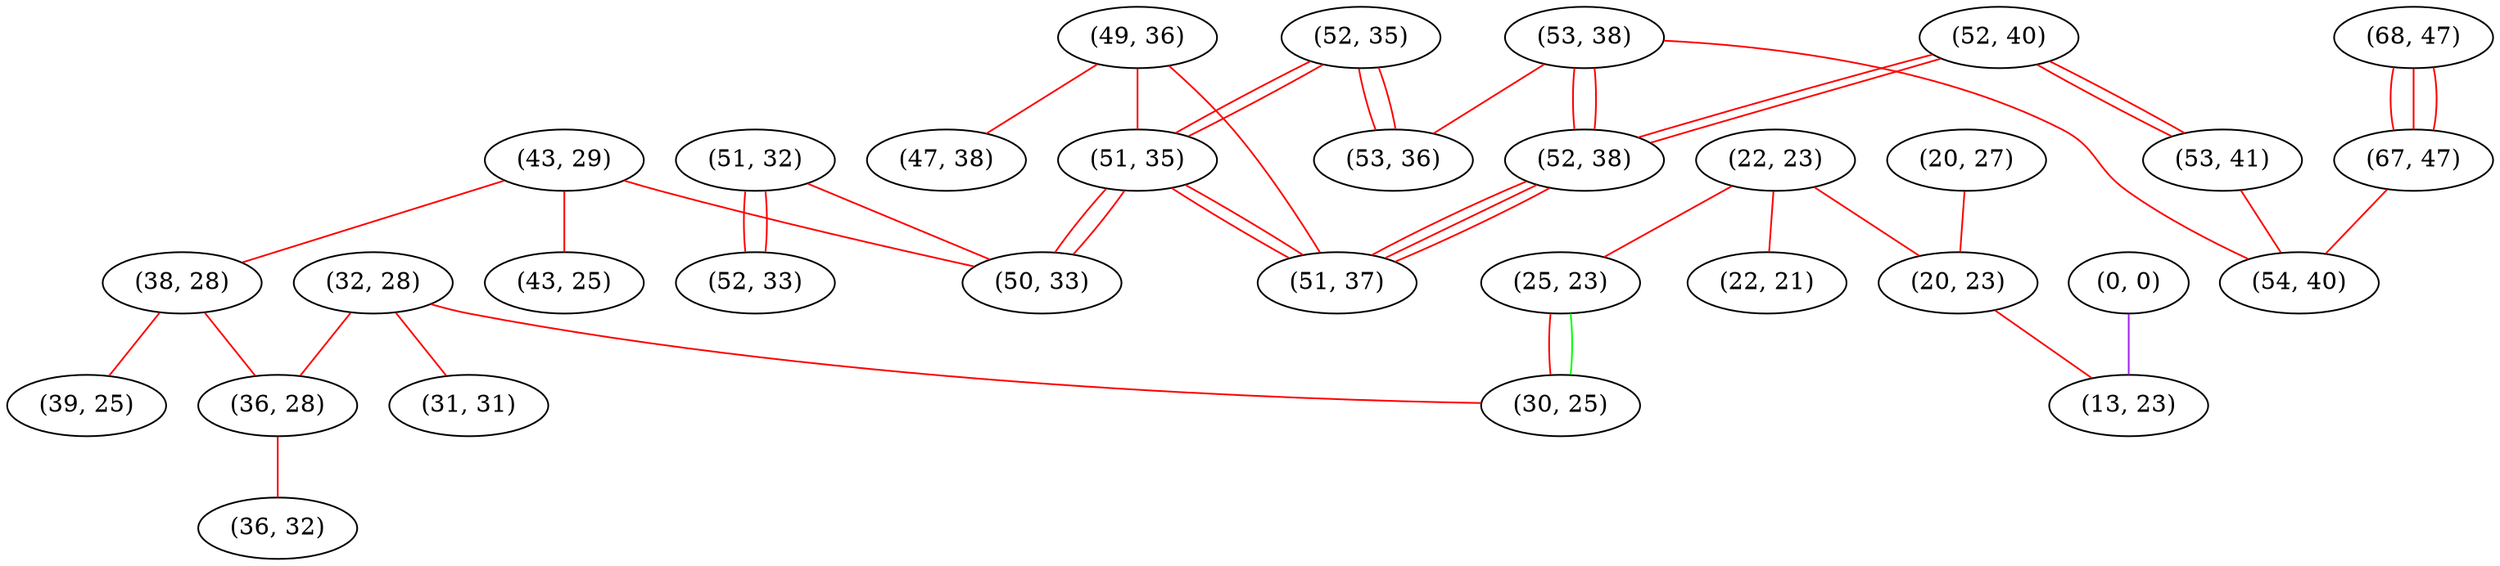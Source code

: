 graph "" {
"(22, 23)";
"(52, 35)";
"(68, 47)";
"(43, 29)";
"(53, 38)";
"(52, 40)";
"(51, 32)";
"(43, 25)";
"(49, 36)";
"(25, 23)";
"(67, 47)";
"(38, 28)";
"(39, 25)";
"(47, 38)";
"(51, 35)";
"(20, 27)";
"(32, 28)";
"(0, 0)";
"(52, 33)";
"(53, 36)";
"(36, 28)";
"(52, 38)";
"(30, 25)";
"(50, 33)";
"(36, 32)";
"(20, 23)";
"(13, 23)";
"(53, 41)";
"(51, 37)";
"(22, 21)";
"(54, 40)";
"(31, 31)";
"(22, 23)" -- "(20, 23)"  [color=red, key=0, weight=1];
"(22, 23)" -- "(22, 21)"  [color=red, key=0, weight=1];
"(22, 23)" -- "(25, 23)"  [color=red, key=0, weight=1];
"(52, 35)" -- "(53, 36)"  [color=red, key=0, weight=1];
"(52, 35)" -- "(53, 36)"  [color=red, key=1, weight=1];
"(52, 35)" -- "(51, 35)"  [color=red, key=0, weight=1];
"(52, 35)" -- "(51, 35)"  [color=red, key=1, weight=1];
"(68, 47)" -- "(67, 47)"  [color=red, key=0, weight=1];
"(68, 47)" -- "(67, 47)"  [color=red, key=1, weight=1];
"(68, 47)" -- "(67, 47)"  [color=red, key=2, weight=1];
"(43, 29)" -- "(38, 28)"  [color=red, key=0, weight=1];
"(43, 29)" -- "(43, 25)"  [color=red, key=0, weight=1];
"(43, 29)" -- "(50, 33)"  [color=red, key=0, weight=1];
"(53, 38)" -- "(53, 36)"  [color=red, key=0, weight=1];
"(53, 38)" -- "(52, 38)"  [color=red, key=0, weight=1];
"(53, 38)" -- "(52, 38)"  [color=red, key=1, weight=1];
"(53, 38)" -- "(54, 40)"  [color=red, key=0, weight=1];
"(52, 40)" -- "(53, 41)"  [color=red, key=0, weight=1];
"(52, 40)" -- "(53, 41)"  [color=red, key=1, weight=1];
"(52, 40)" -- "(52, 38)"  [color=red, key=0, weight=1];
"(52, 40)" -- "(52, 38)"  [color=red, key=1, weight=1];
"(51, 32)" -- "(52, 33)"  [color=red, key=0, weight=1];
"(51, 32)" -- "(52, 33)"  [color=red, key=1, weight=1];
"(51, 32)" -- "(50, 33)"  [color=red, key=0, weight=1];
"(49, 36)" -- "(47, 38)"  [color=red, key=0, weight=1];
"(49, 36)" -- "(51, 35)"  [color=red, key=0, weight=1];
"(49, 36)" -- "(51, 37)"  [color=red, key=0, weight=1];
"(25, 23)" -- "(30, 25)"  [color=red, key=0, weight=1];
"(25, 23)" -- "(30, 25)"  [color=green, key=1, weight=2];
"(67, 47)" -- "(54, 40)"  [color=red, key=0, weight=1];
"(38, 28)" -- "(39, 25)"  [color=red, key=0, weight=1];
"(38, 28)" -- "(36, 28)"  [color=red, key=0, weight=1];
"(51, 35)" -- "(50, 33)"  [color=red, key=0, weight=1];
"(51, 35)" -- "(50, 33)"  [color=red, key=1, weight=1];
"(51, 35)" -- "(51, 37)"  [color=red, key=0, weight=1];
"(51, 35)" -- "(51, 37)"  [color=red, key=1, weight=1];
"(20, 27)" -- "(20, 23)"  [color=red, key=0, weight=1];
"(32, 28)" -- "(30, 25)"  [color=red, key=0, weight=1];
"(32, 28)" -- "(36, 28)"  [color=red, key=0, weight=1];
"(32, 28)" -- "(31, 31)"  [color=red, key=0, weight=1];
"(0, 0)" -- "(13, 23)"  [color=purple, key=0, weight=4];
"(36, 28)" -- "(36, 32)"  [color=red, key=0, weight=1];
"(52, 38)" -- "(51, 37)"  [color=red, key=0, weight=1];
"(52, 38)" -- "(51, 37)"  [color=red, key=1, weight=1];
"(52, 38)" -- "(51, 37)"  [color=red, key=2, weight=1];
"(20, 23)" -- "(13, 23)"  [color=red, key=0, weight=1];
"(53, 41)" -- "(54, 40)"  [color=red, key=0, weight=1];
}
